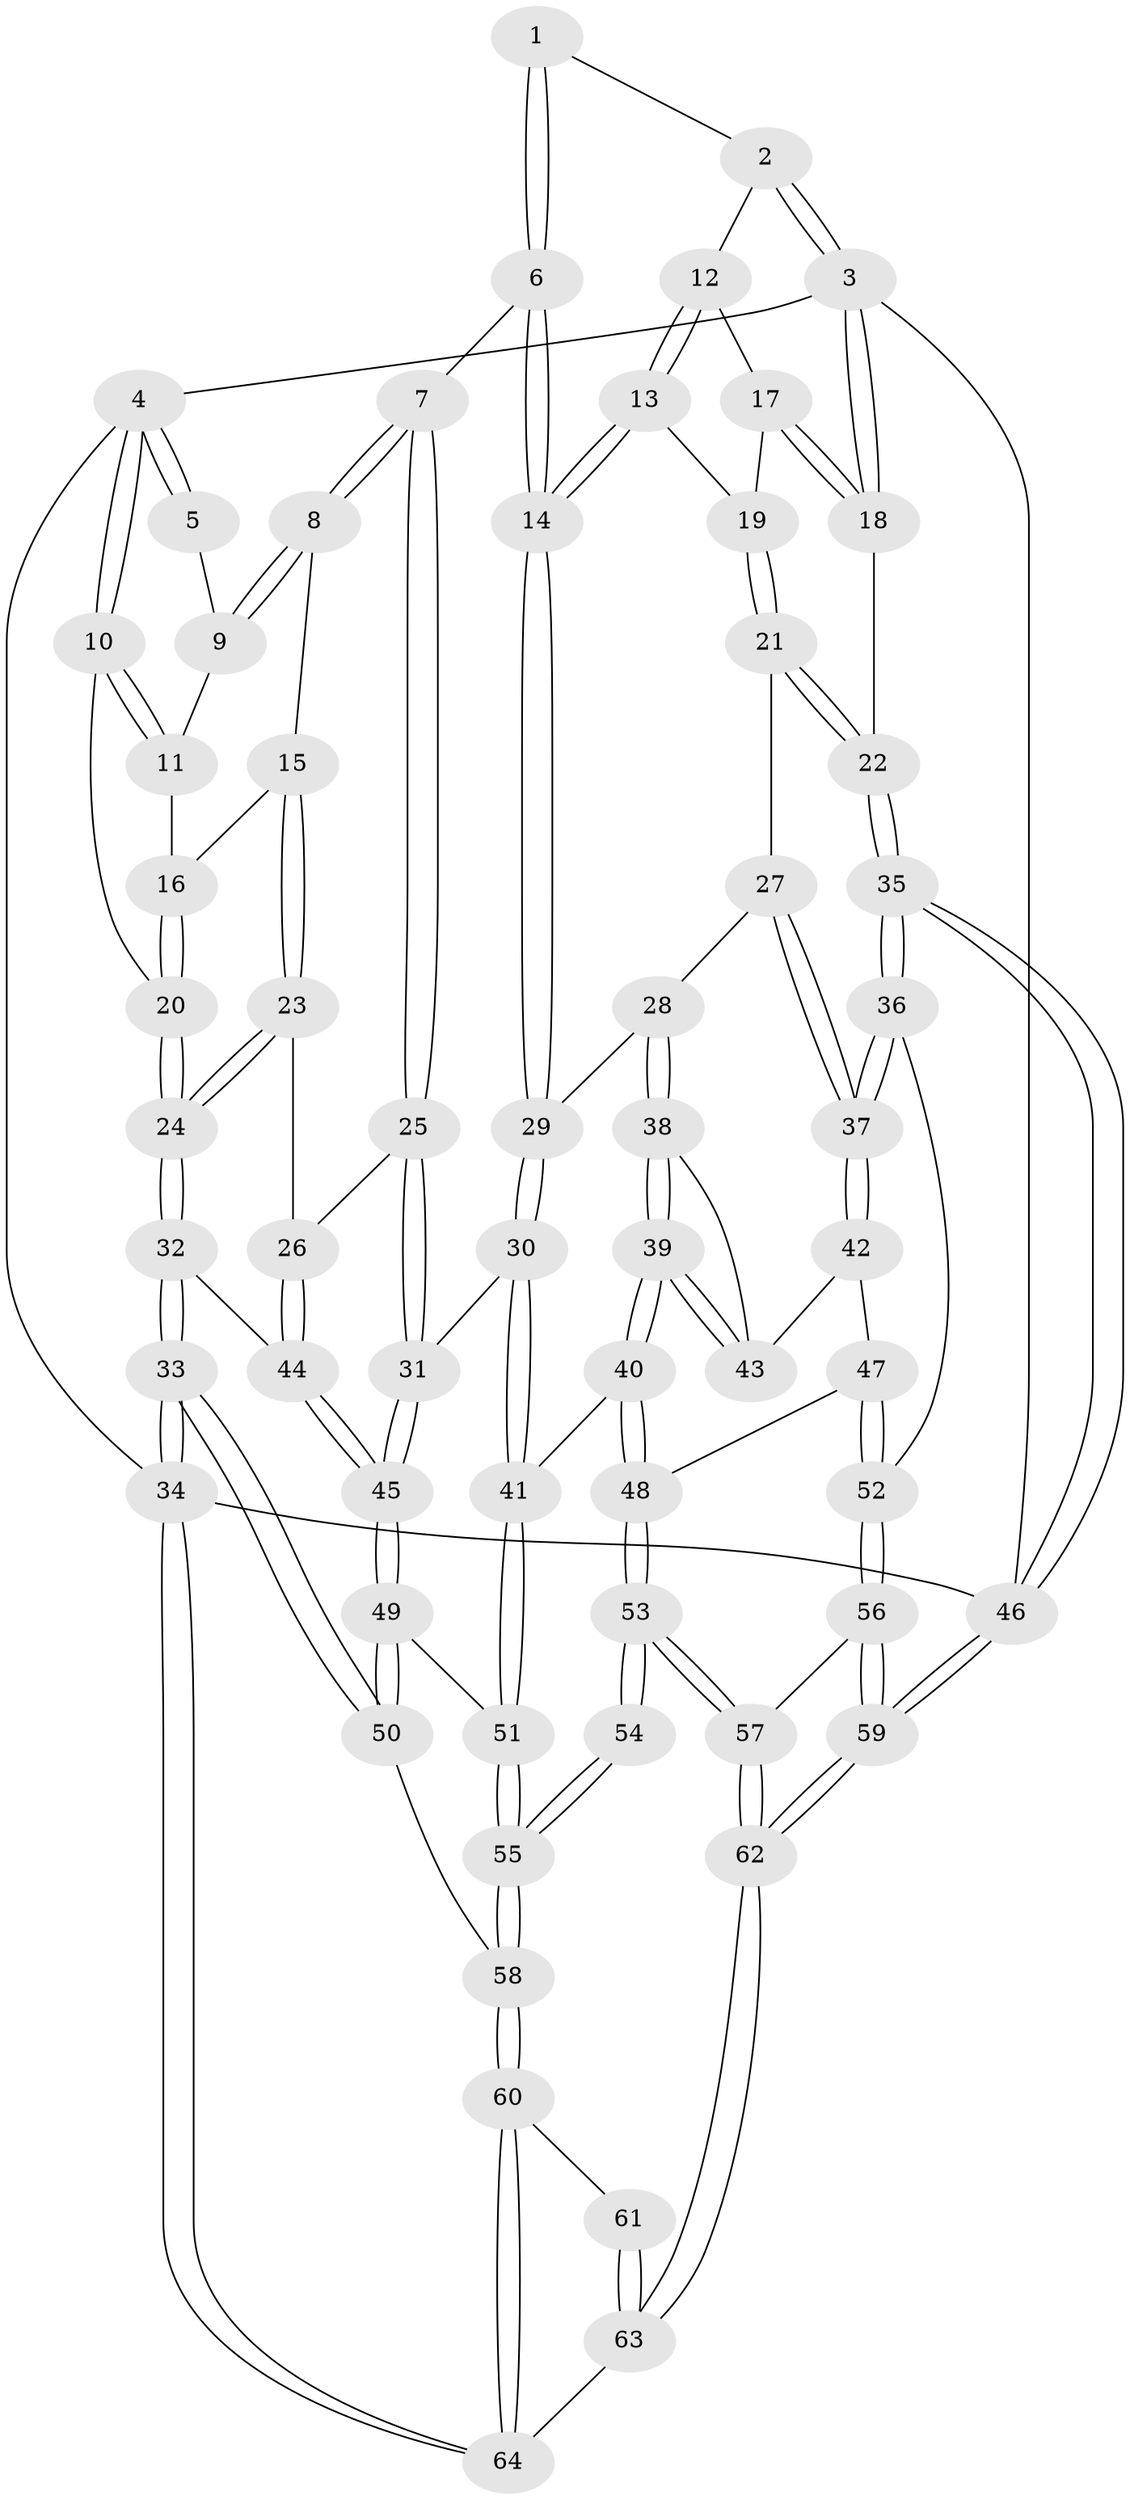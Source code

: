 // Generated by graph-tools (version 1.1) at 2025/50/03/09/25 03:50:58]
// undirected, 64 vertices, 157 edges
graph export_dot {
graph [start="1"]
  node [color=gray90,style=filled];
  1 [pos="+0.41740198917953086+0"];
  2 [pos="+0.5354487759795128+0"];
  3 [pos="+1+0"];
  4 [pos="+0+0"];
  5 [pos="+0.228652226364534+0"];
  6 [pos="+0.33308502189355194+0.20739710267986977"];
  7 [pos="+0.29963850029644395+0.21276832242540333"];
  8 [pos="+0.2524643271638286+0.19079207137472343"];
  9 [pos="+0.2062662814457227+0"];
  10 [pos="+0+0"];
  11 [pos="+0.09988573540737897+0.04929714263259991"];
  12 [pos="+0.5759973864777321+0.08083834483442633"];
  13 [pos="+0.49711330688378536+0.20935603555566748"];
  14 [pos="+0.4735635690345095+0.2328127660205072"];
  15 [pos="+0.17953405256440436+0.19708575192295774"];
  16 [pos="+0.11174512280347827+0.1599869430775566"];
  17 [pos="+0.6592468411156754+0.10538383496664856"];
  18 [pos="+1+0.14605923885005423"];
  19 [pos="+0.6964963619347738+0.2593372168890557"];
  20 [pos="+0+0.15456354653866525"];
  21 [pos="+0.7633287700560019+0.3048153803958569"];
  22 [pos="+1+0.2361557997724245"];
  23 [pos="+0.06623920489934361+0.35032686952964426"];
  24 [pos="+0+0.41428025597347734"];
  25 [pos="+0.24954859696380688+0.4366385297267305"];
  26 [pos="+0.22371511357663712+0.43239085833669555"];
  27 [pos="+0.6360606564037846+0.41064816632272066"];
  28 [pos="+0.6147472020629419+0.4100607458290206"];
  29 [pos="+0.5029861316856132+0.3268550297674336"];
  30 [pos="+0.3324371821950329+0.5700855351779399"];
  31 [pos="+0.33202524369769326+0.5700319394488841"];
  32 [pos="+0+0.4246294480247639"];
  33 [pos="+0+1"];
  34 [pos="+0+1"];
  35 [pos="+0.9702747188005152+0.6331772231064295"];
  36 [pos="+0.8710059511129089+0.6494126225923751"];
  37 [pos="+0.8360787639610687+0.6304686251923555"];
  38 [pos="+0.6033781771368459+0.4350642192571601"];
  39 [pos="+0.4743281425058896+0.5982895658909776"];
  40 [pos="+0.4237240337814229+0.6207651938679736"];
  41 [pos="+0.3912639733640609+0.6088978658115667"];
  42 [pos="+0.639900117893085+0.6078462402239988"];
  43 [pos="+0.6187569800029064+0.5990993268528448"];
  44 [pos="+0.03767248850282581+0.5238885553210145"];
  45 [pos="+0.17643794222723103+0.6728974998781437"];
  46 [pos="+1+1"];
  47 [pos="+0.577239203113536+0.7146186759374468"];
  48 [pos="+0.5080087177162783+0.750475700022532"];
  49 [pos="+0.15454641115430653+0.7196389892738287"];
  50 [pos="+0.10758203091763839+0.8072130523644682"];
  51 [pos="+0.3489863961591134+0.7892706753172462"];
  52 [pos="+0.8363459642424008+0.6833990484275254"];
  53 [pos="+0.529536874618273+0.8609806205112024"];
  54 [pos="+0.472238751035543+0.871862623293923"];
  55 [pos="+0.34790919955304755+0.8419905604541523"];
  56 [pos="+0.747530148546+0.7995161729236164"];
  57 [pos="+0.5877939306608156+0.9089111100255806"];
  58 [pos="+0.2457552528569074+0.8853383653657151"];
  59 [pos="+1+1"];
  60 [pos="+0.3023323875202838+1"];
  61 [pos="+0.40551769207571603+0.9370091834383121"];
  62 [pos="+0.6375670893522181+1"];
  63 [pos="+0.5074799000449149+1"];
  64 [pos="+0.3052388605157426+1"];
  1 -- 2;
  1 -- 6;
  1 -- 6;
  2 -- 3;
  2 -- 3;
  2 -- 12;
  3 -- 4;
  3 -- 18;
  3 -- 18;
  3 -- 46;
  4 -- 5;
  4 -- 5;
  4 -- 10;
  4 -- 10;
  4 -- 34;
  5 -- 9;
  6 -- 7;
  6 -- 14;
  6 -- 14;
  7 -- 8;
  7 -- 8;
  7 -- 25;
  7 -- 25;
  8 -- 9;
  8 -- 9;
  8 -- 15;
  9 -- 11;
  10 -- 11;
  10 -- 11;
  10 -- 20;
  11 -- 16;
  12 -- 13;
  12 -- 13;
  12 -- 17;
  13 -- 14;
  13 -- 14;
  13 -- 19;
  14 -- 29;
  14 -- 29;
  15 -- 16;
  15 -- 23;
  15 -- 23;
  16 -- 20;
  16 -- 20;
  17 -- 18;
  17 -- 18;
  17 -- 19;
  18 -- 22;
  19 -- 21;
  19 -- 21;
  20 -- 24;
  20 -- 24;
  21 -- 22;
  21 -- 22;
  21 -- 27;
  22 -- 35;
  22 -- 35;
  23 -- 24;
  23 -- 24;
  23 -- 26;
  24 -- 32;
  24 -- 32;
  25 -- 26;
  25 -- 31;
  25 -- 31;
  26 -- 44;
  26 -- 44;
  27 -- 28;
  27 -- 37;
  27 -- 37;
  28 -- 29;
  28 -- 38;
  28 -- 38;
  29 -- 30;
  29 -- 30;
  30 -- 31;
  30 -- 41;
  30 -- 41;
  31 -- 45;
  31 -- 45;
  32 -- 33;
  32 -- 33;
  32 -- 44;
  33 -- 34;
  33 -- 34;
  33 -- 50;
  33 -- 50;
  34 -- 64;
  34 -- 64;
  34 -- 46;
  35 -- 36;
  35 -- 36;
  35 -- 46;
  35 -- 46;
  36 -- 37;
  36 -- 37;
  36 -- 52;
  37 -- 42;
  37 -- 42;
  38 -- 39;
  38 -- 39;
  38 -- 43;
  39 -- 40;
  39 -- 40;
  39 -- 43;
  39 -- 43;
  40 -- 41;
  40 -- 48;
  40 -- 48;
  41 -- 51;
  41 -- 51;
  42 -- 43;
  42 -- 47;
  44 -- 45;
  44 -- 45;
  45 -- 49;
  45 -- 49;
  46 -- 59;
  46 -- 59;
  47 -- 48;
  47 -- 52;
  47 -- 52;
  48 -- 53;
  48 -- 53;
  49 -- 50;
  49 -- 50;
  49 -- 51;
  50 -- 58;
  51 -- 55;
  51 -- 55;
  52 -- 56;
  52 -- 56;
  53 -- 54;
  53 -- 54;
  53 -- 57;
  53 -- 57;
  54 -- 55;
  54 -- 55;
  55 -- 58;
  55 -- 58;
  56 -- 57;
  56 -- 59;
  56 -- 59;
  57 -- 62;
  57 -- 62;
  58 -- 60;
  58 -- 60;
  59 -- 62;
  59 -- 62;
  60 -- 61;
  60 -- 64;
  60 -- 64;
  61 -- 63;
  61 -- 63;
  62 -- 63;
  62 -- 63;
  63 -- 64;
}
